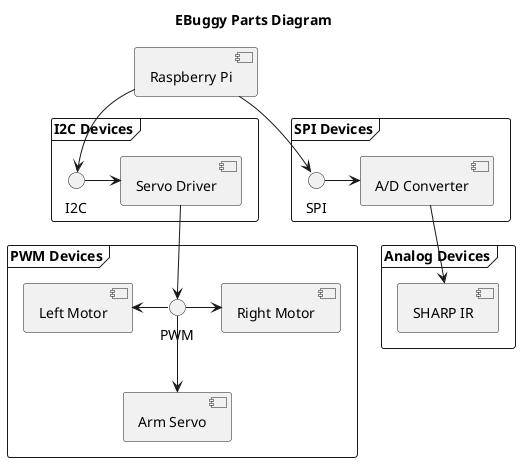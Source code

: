 @startuml

title EBuggy Parts Diagram

[Raspberry Pi]

frame "I2C Devices" {
  [Raspberry Pi] --> I2C
  I2C -> [Servo Driver]
}

frame "PWM Devices" {
  [Servo Driver] --> PWM
  PWM -right-> [Right Motor]
  PWM -left-> [Left Motor]
  PWM -down-> [Arm Servo]
}

frame "SPI Devices" {
  [Raspberry Pi] --> SPI
  SPI -> [A/D Converter]
}

frame "Analog Devices" {
  [A/D Converter] --> [SHARP IR]
}

@enduml
